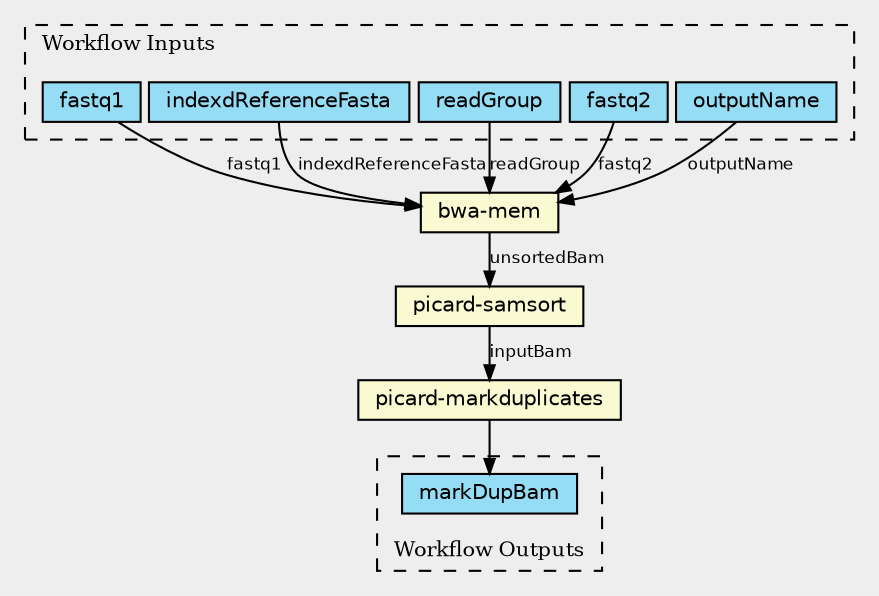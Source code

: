 digraph workflow {
  graph [
    bgcolor = "#eeeeee"
    color = "black"
    fontsize = "10"
    labeljust = "left"
    clusterrank = "local"
    ranksep = "0.22"
    nodesep = "0.05"
  ]
  node [
    fontname = "Helvetica"
    fontsize = "10"
    fontcolor = "black"
    shape = "record"
    height = "0"
    width = "0"
    color = "black"
    fillcolor = "lightgoldenrodyellow"
    style = "filled"
  ];
  edge [
    fontname="Helvetica"
    fontsize="8"
    fontcolor="black"
    color="black"
    arrowsize="0.7"
  ];
  subgraph cluster_inputs {
    rank = "same";
    style = "dashed";
    label = "Workflow Inputs";
    "fastq1" [fillcolor="#94DDF4",label="fastq1"];
    "indexdReferenceFasta" [fillcolor="#94DDF4",label="indexdReferenceFasta"];
    "readGroup" [fillcolor="#94DDF4",label="readGroup"];
    "fastq2" [fillcolor="#94DDF4",label="fastq2"];
    "outputName" [fillcolor="#94DDF4",label="outputName"];
  }
  subgraph cluster_outputs {
    rank = "same";
    style = "dashed";
    labelloc = "b";
    label = "Workflow Outputs";
    "markDupBam" [fillcolor="#94DDF4",label="markDupBam"];
  }
  "picard_markduplicates" [label="picard-markduplicates"];
  "picard_sam_sort" [label="picard-samsort"];
  "bwa_mem" [label="bwa-mem"];
  "picard_sam_sort" -> "picard_markduplicates" [label="inputBam"];
  "bwa_mem" -> "picard_sam_sort" [label="unsortedBam"];
  "readGroup" -> "bwa_mem" [label="readGroup"];
  "outputName" -> "bwa_mem" [label="outputName"];
  "indexdReferenceFasta" -> "bwa_mem" [label="indexdReferenceFasta"];
  "fastq2" -> "bwa_mem" [label="fastq2"];
  "fastq1" -> "bwa_mem" [label="fastq1"];
  "picard_markduplicates" -> "markDupBam";
}
